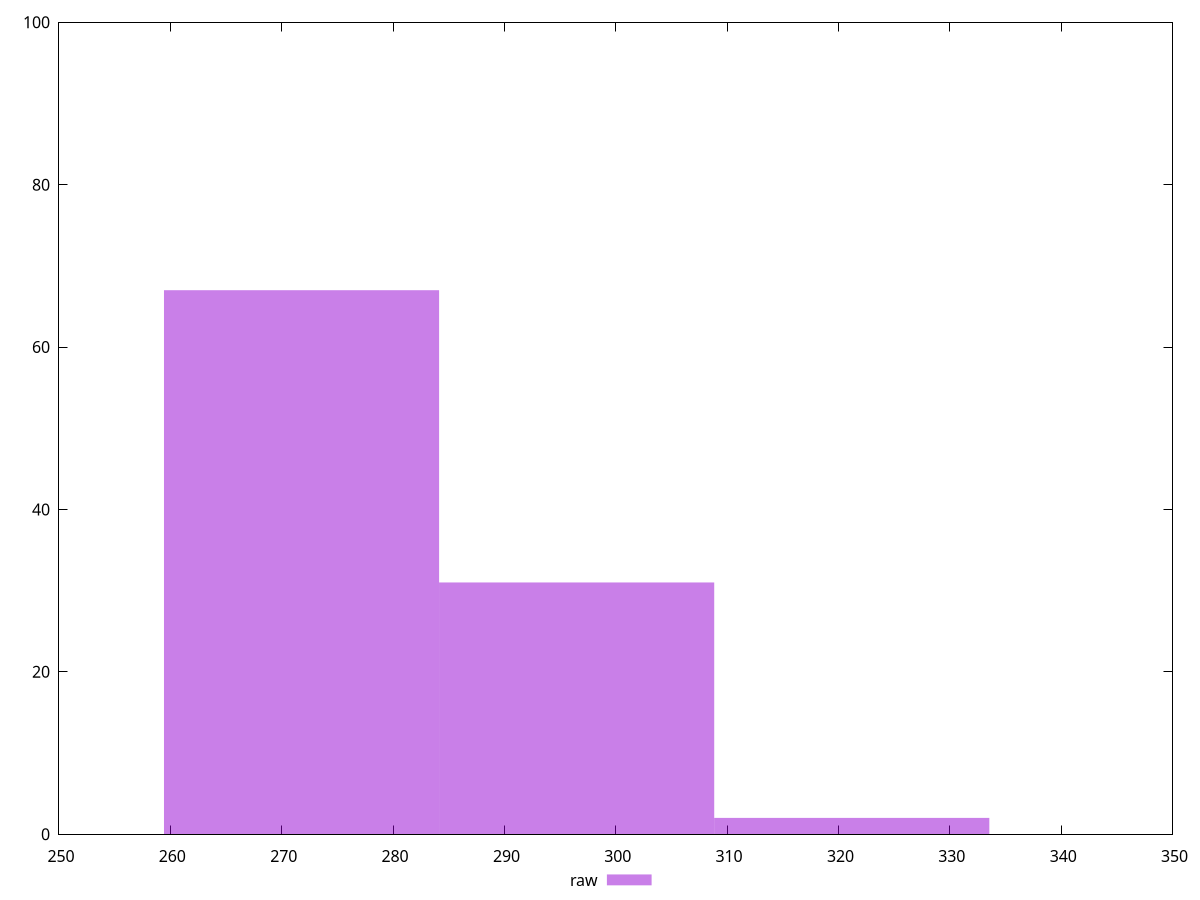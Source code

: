 reset
set terminal svg size 640, 490 enhanced background rgb 'white'
set output "reprap/total-blocking-time/samples/pages+cached+nointeractive/raw/histogram.svg"

$raw <<EOF
296.48874519648024 31
271.78134976344023 67
321.19614062952024 2
EOF

set key outside below
set boxwidth 24.70739543304002
set yrange [0:100]
set style fill transparent solid 0.5 noborder

plot \
  $raw title "raw" with boxes, \


reset